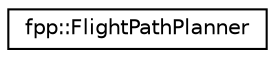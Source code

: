 digraph "Иерархия классов. Графический вид."
{
 // LATEX_PDF_SIZE
  edge [fontname="Helvetica",fontsize="10",labelfontname="Helvetica",labelfontsize="10"];
  node [fontname="Helvetica",fontsize="10",shape=record];
  rankdir="LR";
  Node0 [label="fpp::FlightPathPlanner",height=0.2,width=0.4,color="black", fillcolor="white", style="filled",URL="$classfpp_1_1FlightPathPlanner.html",tooltip="Синглтон-класс для управления графом рейсов и поиском кратчайших путей"];
}
